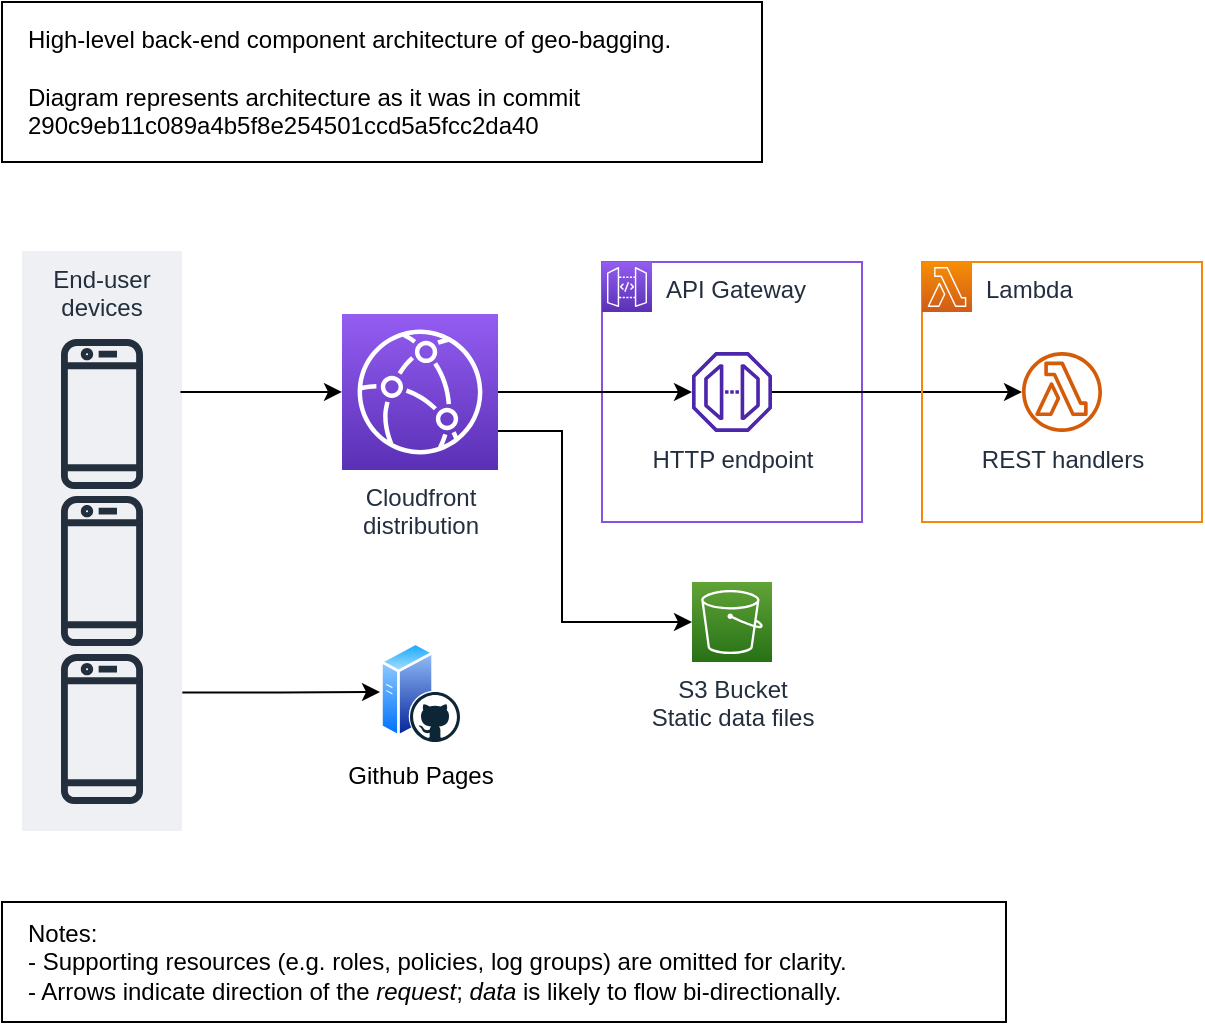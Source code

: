 <mxfile version="21.2.1" type="device">
  <diagram name="Page-1" id="QlAS6P0ZarEfJbWY2PkY">
    <mxGraphModel dx="1434" dy="747" grid="1" gridSize="10" guides="1" tooltips="1" connect="1" arrows="1" fold="1" page="0" pageScale="1" pageWidth="827" pageHeight="1169" math="0" shadow="0">
      <root>
        <mxCell id="0" />
        <mxCell id="1" parent="0" />
        <mxCell id="psEK_-1R5tJC7iqlsom0-31" value="" style="group" vertex="1" connectable="0" parent="1">
          <mxGeometry x="40" y="274.5" width="80" height="290" as="geometry" />
        </mxCell>
        <mxCell id="psEK_-1R5tJC7iqlsom0-30" value="End-user devices" style="fillColor=#EFF0F3;strokeColor=none;dashed=0;verticalAlign=top;fontStyle=0;fontColor=#232F3D;whiteSpace=wrap;html=1;" vertex="1" parent="psEK_-1R5tJC7iqlsom0-31">
          <mxGeometry width="80" height="290" as="geometry" />
        </mxCell>
        <mxCell id="psEK_-1R5tJC7iqlsom0-21" value="" style="sketch=0;outlineConnect=0;fontColor=#232F3E;gradientColor=none;fillColor=#232F3D;strokeColor=none;dashed=0;verticalLabelPosition=bottom;verticalAlign=top;align=center;html=1;fontSize=12;fontStyle=0;aspect=fixed;pointerEvents=1;shape=mxgraph.aws4.mobile_client;points=[[1,0.25,0,0,0],[1,0.5,0,0,0],[1,0.75,0,0,0]];" vertex="1" parent="psEK_-1R5tJC7iqlsom0-31">
          <mxGeometry x="19.5" y="42.5" width="41" height="78" as="geometry" />
        </mxCell>
        <mxCell id="psEK_-1R5tJC7iqlsom0-22" value="" style="sketch=0;outlineConnect=0;fontColor=#232F3E;gradientColor=none;fillColor=#232F3D;strokeColor=none;dashed=0;verticalLabelPosition=bottom;verticalAlign=top;align=center;html=1;fontSize=12;fontStyle=0;aspect=fixed;pointerEvents=1;shape=mxgraph.aws4.mobile_client;points=[[1,0.25,0,0,0],[1,0.5,0,0,0],[1,0.75,0,0,0]];" vertex="1" parent="psEK_-1R5tJC7iqlsom0-31">
          <mxGeometry x="19.5" y="121" width="41" height="78" as="geometry" />
        </mxCell>
        <mxCell id="psEK_-1R5tJC7iqlsom0-24" value="" style="sketch=0;outlineConnect=0;fontColor=#232F3E;gradientColor=none;fillColor=#232F3D;strokeColor=none;dashed=0;verticalLabelPosition=bottom;verticalAlign=top;align=center;html=1;fontSize=12;fontStyle=0;aspect=fixed;pointerEvents=1;shape=mxgraph.aws4.mobile_client;points=[[1,0.25,0,0,0],[1,0.5,0,0,0],[1,0.75,0,0,0]];" vertex="1" parent="psEK_-1R5tJC7iqlsom0-31">
          <mxGeometry x="19.5" y="200" width="41" height="78" as="geometry" />
        </mxCell>
        <mxCell id="odi_V6lT9OdnU7UhY-RL-20" value="API Gateway" style="points=[[0,0],[0.25,0],[0.5,0],[0.75,0],[1,0],[1,0.25],[1,0.5],[1,0.75],[1,1],[0.75,1],[0.5,1],[0.25,1],[0,1],[0,0.75],[0,0.5],[0,0.25]];outlineConnect=0;gradientColor=none;html=1;whiteSpace=wrap;fontSize=12;fontStyle=0;container=1;pointerEvents=0;collapsible=0;recursiveResize=0;shape=mxgraph.aws4.group;grIcon=mxgraph.aws4.group_aws_cloud_alt;strokeColor=#8552e2;fillColor=none;verticalAlign=top;align=left;spacingLeft=30;fontColor=#232F3E;dashed=0;" parent="1" vertex="1">
          <mxGeometry x="330" y="280" width="130" height="130" as="geometry" />
        </mxCell>
        <mxCell id="odi_V6lT9OdnU7UhY-RL-27" value="HTTP endpoint" style="sketch=0;outlineConnect=0;fontColor=#232F3E;gradientColor=none;fillColor=#4D27AA;strokeColor=none;dashed=0;verticalLabelPosition=bottom;verticalAlign=top;align=center;html=1;fontSize=12;fontStyle=0;aspect=fixed;pointerEvents=1;shape=mxgraph.aws4.endpoint;" parent="odi_V6lT9OdnU7UhY-RL-20" vertex="1">
          <mxGeometry x="45" y="45" width="40" height="40" as="geometry" />
        </mxCell>
        <mxCell id="odi_V6lT9OdnU7UhY-RL-3" value="" style="sketch=0;points=[[0,0,0],[0.25,0,0],[0.5,0,0],[0.75,0,0],[1,0,0],[0,1,0],[0.25,1,0],[0.5,1,0],[0.75,1,0],[1,1,0],[0,0.25,0],[0,0.5,0],[0,0.75,0],[1,0.25,0],[1,0.5,0],[1,0.75,0]];outlineConnect=0;fontColor=#232F3E;gradientColor=#945DF2;gradientDirection=north;fillColor=#5A30B5;strokeColor=#ffffff;dashed=0;verticalLabelPosition=bottom;verticalAlign=top;align=center;html=1;fontSize=12;fontStyle=0;aspect=fixed;shape=mxgraph.aws4.resourceIcon;resIcon=mxgraph.aws4.api_gateway;" parent="odi_V6lT9OdnU7UhY-RL-20" vertex="1">
          <mxGeometry width="25" height="25" as="geometry" />
        </mxCell>
        <mxCell id="psEK_-1R5tJC7iqlsom0-43" style="edgeStyle=orthogonalEdgeStyle;rounded=0;orthogonalLoop=1;jettySize=auto;html=1;" edge="1" parent="1" source="odi_V6lT9OdnU7UhY-RL-4" target="odi_V6lT9OdnU7UhY-RL-27">
          <mxGeometry relative="1" as="geometry" />
        </mxCell>
        <mxCell id="psEK_-1R5tJC7iqlsom0-44" style="edgeStyle=orthogonalEdgeStyle;rounded=0;orthogonalLoop=1;jettySize=auto;html=1;exitX=1;exitY=0.75;exitDx=0;exitDy=0;exitPerimeter=0;entryX=0;entryY=0.5;entryDx=0;entryDy=0;entryPerimeter=0;" edge="1" parent="1" source="odi_V6lT9OdnU7UhY-RL-4" target="odi_V6lT9OdnU7UhY-RL-8">
          <mxGeometry relative="1" as="geometry">
            <Array as="points">
              <mxPoint x="310" y="365" />
              <mxPoint x="310" y="460" />
            </Array>
          </mxGeometry>
        </mxCell>
        <mxCell id="odi_V6lT9OdnU7UhY-RL-4" value="Cloudfront&lt;br&gt;distribution" style="sketch=0;points=[[0,0,0],[0.25,0,0],[0.5,0,0],[0.75,0,0],[1,0,0],[0,1,0],[0.25,1,0],[0.5,1,0],[0.75,1,0],[1,1,0],[0,0.25,0],[0,0.5,0],[0,0.75,0],[1,0.25,0],[1,0.5,0],[1,0.75,0]];outlineConnect=0;fontColor=#232F3E;gradientColor=#945DF2;gradientDirection=north;fillColor=#5A30B5;strokeColor=#ffffff;dashed=0;verticalLabelPosition=bottom;verticalAlign=top;align=center;html=1;fontSize=12;fontStyle=0;aspect=fixed;shape=mxgraph.aws4.resourceIcon;resIcon=mxgraph.aws4.cloudfront;" parent="1" vertex="1">
          <mxGeometry x="200" y="306" width="78" height="78" as="geometry" />
        </mxCell>
        <mxCell id="odi_V6lT9OdnU7UhY-RL-31" style="edgeStyle=orthogonalEdgeStyle;rounded=0;orthogonalLoop=1;jettySize=auto;html=1;" parent="1" source="odi_V6lT9OdnU7UhY-RL-27" target="odi_V6lT9OdnU7UhY-RL-25" edge="1">
          <mxGeometry relative="1" as="geometry" />
        </mxCell>
        <mxCell id="odi_V6lT9OdnU7UhY-RL-8" value="S3 Bucket&lt;br&gt;Static data files" style="sketch=0;points=[[0,0,0],[0.25,0,0],[0.5,0,0],[0.75,0,0],[1,0,0],[0,1,0],[0.25,1,0],[0.5,1,0],[0.75,1,0],[1,1,0],[0,0.25,0],[0,0.5,0],[0,0.75,0],[1,0.25,0],[1,0.5,0],[1,0.75,0]];outlineConnect=0;fontColor=#232F3E;gradientColor=#60A337;gradientDirection=north;fillColor=#277116;strokeColor=#ffffff;dashed=0;verticalLabelPosition=bottom;verticalAlign=top;align=center;html=1;fontSize=12;fontStyle=0;aspect=fixed;shape=mxgraph.aws4.resourceIcon;resIcon=mxgraph.aws4.s3;labelPosition=center;" parent="1" vertex="1">
          <mxGeometry x="375" y="440" width="40" height="40" as="geometry" />
        </mxCell>
        <mxCell id="glznaEs4rfP4Ca6hVpfA-1" value="High-level back-end component architecture of geo-bagging.&lt;br&gt;&lt;br&gt;Diagram represents architecture as it was in commit&lt;br style=&quot;border-color: var(--border-color);&quot;&gt;290c9eb11c089a4b5f8e254501ccd5a5fcc2da40" style="rounded=0;whiteSpace=wrap;html=1;align=left;spacing=3;spacingLeft=10;spacingBottom=10;spacingRight=10;spacingTop=10;" parent="1" vertex="1">
          <mxGeometry x="30" y="150" width="380" height="80" as="geometry" />
        </mxCell>
        <mxCell id="glznaEs4rfP4Ca6hVpfA-4" value="Notes:&lt;br&gt;- Supporting resources (e.g. roles, policies, log groups) are omitted for clarity.&lt;br&gt;- Arrows indicate direction of the &lt;i&gt;request&lt;/i&gt;; &lt;i&gt;data&lt;/i&gt; is likely to flow bi-directionally." style="rounded=0;whiteSpace=wrap;html=1;align=left;spacing=3;spacingLeft=10;spacingBottom=10;spacingRight=10;spacingTop=10;" parent="1" vertex="1">
          <mxGeometry x="30" y="600" width="502" height="60" as="geometry" />
        </mxCell>
        <mxCell id="psEK_-1R5tJC7iqlsom0-16" value="" style="group" vertex="1" connectable="0" parent="1">
          <mxGeometry x="219" y="470" width="40" height="50" as="geometry" />
        </mxCell>
        <mxCell id="psEK_-1R5tJC7iqlsom0-14" value="Github Pages" style="image;aspect=fixed;perimeter=ellipsePerimeter;html=1;align=center;shadow=0;dashed=0;spacingTop=3;image=img/lib/active_directory/web_server.svg;" vertex="1" parent="psEK_-1R5tJC7iqlsom0-16">
          <mxGeometry width="40" height="50" as="geometry" />
        </mxCell>
        <mxCell id="psEK_-1R5tJC7iqlsom0-15" value="" style="dashed=0;outlineConnect=0;html=1;align=center;labelPosition=center;verticalLabelPosition=bottom;verticalAlign=top;shape=mxgraph.weblogos.github" vertex="1" parent="psEK_-1R5tJC7iqlsom0-16">
          <mxGeometry x="15" y="25" width="25" height="25" as="geometry" />
        </mxCell>
        <mxCell id="odi_V6lT9OdnU7UhY-RL-21" value="Lambda" style="points=[[0,0],[0.25,0],[0.5,0],[0.75,0],[1,0],[1,0.25],[1,0.5],[1,0.75],[1,1],[0.75,1],[0.5,1],[0.25,1],[0,1],[0,0.75],[0,0.5],[0,0.25]];outlineConnect=0;gradientColor=none;html=1;whiteSpace=wrap;fontSize=12;fontStyle=0;container=0;pointerEvents=0;collapsible=0;recursiveResize=0;shape=mxgraph.aws4.group;grIcon=mxgraph.aws4.group_aws_cloud_alt;strokeColor=#f28806;fillColor=none;verticalAlign=top;align=left;spacingLeft=30;fontColor=#232F3E;dashed=0;" parent="1" vertex="1">
          <mxGeometry x="490" y="280" width="140" height="130" as="geometry" />
        </mxCell>
        <mxCell id="psEK_-1R5tJC7iqlsom0-37" value="" style="sketch=0;points=[[0,0,0],[0.25,0,0],[0.5,0,0],[0.75,0,0],[1,0,0],[0,1,0],[0.25,1,0],[0.5,1,0],[0.75,1,0],[1,1,0],[0,0.25,0],[0,0.5,0],[0,0.75,0],[1,0.25,0],[1,0.5,0],[1,0.75,0]];outlineConnect=0;fontColor=#232F3E;gradientColor=#F78E04;gradientDirection=north;fillColor=#D05C17;strokeColor=#ffffff;dashed=0;verticalLabelPosition=bottom;verticalAlign=top;align=center;html=1;fontSize=12;fontStyle=0;aspect=fixed;shape=mxgraph.aws4.resourceIcon;resIcon=mxgraph.aws4.lambda;" vertex="1" parent="1">
          <mxGeometry x="490" y="280" width="25" height="25" as="geometry" />
        </mxCell>
        <mxCell id="odi_V6lT9OdnU7UhY-RL-25" value="&lt;span style=&quot;color: rgb(35, 47, 62); font-family: Helvetica; font-size: 12px; font-style: normal; font-variant-ligatures: normal; font-variant-caps: normal; font-weight: 400; letter-spacing: normal; orphans: 2; text-align: center; text-indent: 0px; text-transform: none; widows: 2; word-spacing: 0px; -webkit-text-stroke-width: 0px; background-color: rgb(255, 255, 255); text-decoration-thickness: initial; text-decoration-style: initial; text-decoration-color: initial; float: none; display: inline !important;&quot;&gt;REST handlers&lt;/span&gt;" style="sketch=0;outlineConnect=0;fontColor=#232F3E;gradientColor=none;fillColor=#D45B07;strokeColor=none;dashed=0;verticalLabelPosition=bottom;verticalAlign=top;align=center;html=1;fontSize=12;fontStyle=0;aspect=fixed;pointerEvents=1;shape=mxgraph.aws4.lambda_function;" parent="1" vertex="1">
          <mxGeometry x="540" y="325.004" width="40" height="40" as="geometry" />
        </mxCell>
        <mxCell id="psEK_-1R5tJC7iqlsom0-45" style="edgeStyle=orthogonalEdgeStyle;rounded=0;orthogonalLoop=1;jettySize=auto;html=1;exitX=0.99;exitY=0.243;exitDx=0;exitDy=0;exitPerimeter=0;" edge="1" parent="1" source="psEK_-1R5tJC7iqlsom0-30" target="odi_V6lT9OdnU7UhY-RL-4">
          <mxGeometry relative="1" as="geometry" />
        </mxCell>
        <mxCell id="psEK_-1R5tJC7iqlsom0-47" style="edgeStyle=orthogonalEdgeStyle;rounded=0;orthogonalLoop=1;jettySize=auto;html=1;exitX=1.002;exitY=0.761;exitDx=0;exitDy=0;entryX=0;entryY=0.5;entryDx=0;entryDy=0;exitPerimeter=0;" edge="1" parent="1" source="psEK_-1R5tJC7iqlsom0-30" target="psEK_-1R5tJC7iqlsom0-14">
          <mxGeometry relative="1" as="geometry" />
        </mxCell>
      </root>
    </mxGraphModel>
  </diagram>
</mxfile>
